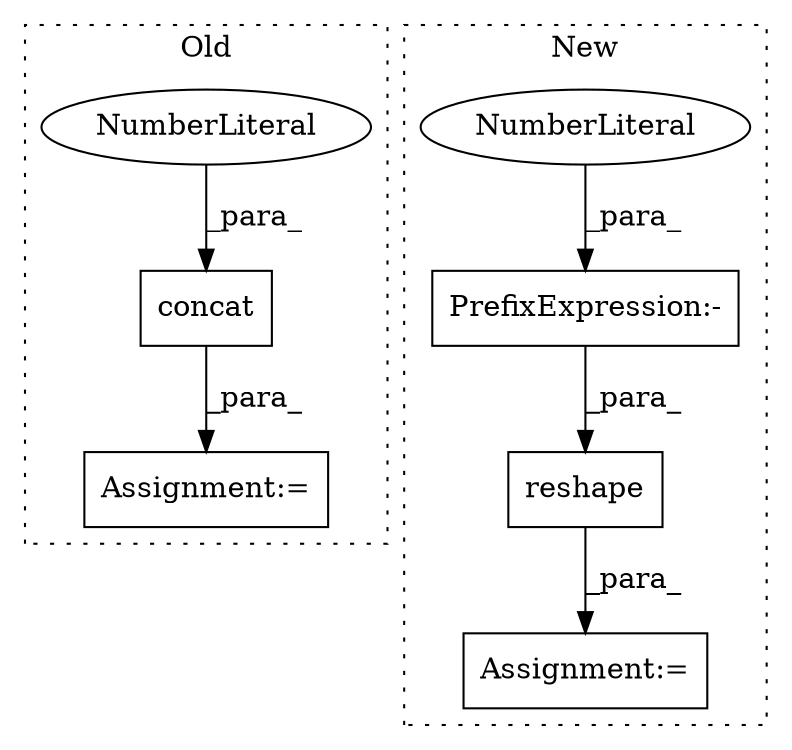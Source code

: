 digraph G {
subgraph cluster0 {
1 [label="concat" a="32" s="2915,2934" l="7,1" shape="box"];
3 [label="Assignment:=" a="7" s="2896" l="1" shape="box"];
4 [label="NumberLiteral" a="34" s="2933" l="1" shape="ellipse"];
label = "Old";
style="dotted";
}
subgraph cluster1 {
2 [label="reshape" a="32" s="2928,2975" l="13,2" shape="box"];
5 [label="Assignment:=" a="7" s="2916" l="1" shape="box"];
6 [label="PrefixExpression:-" a="38" s="2941" l="1" shape="box"];
7 [label="NumberLiteral" a="34" s="2942" l="1" shape="ellipse"];
label = "New";
style="dotted";
}
1 -> 3 [label="_para_"];
2 -> 5 [label="_para_"];
4 -> 1 [label="_para_"];
6 -> 2 [label="_para_"];
7 -> 6 [label="_para_"];
}